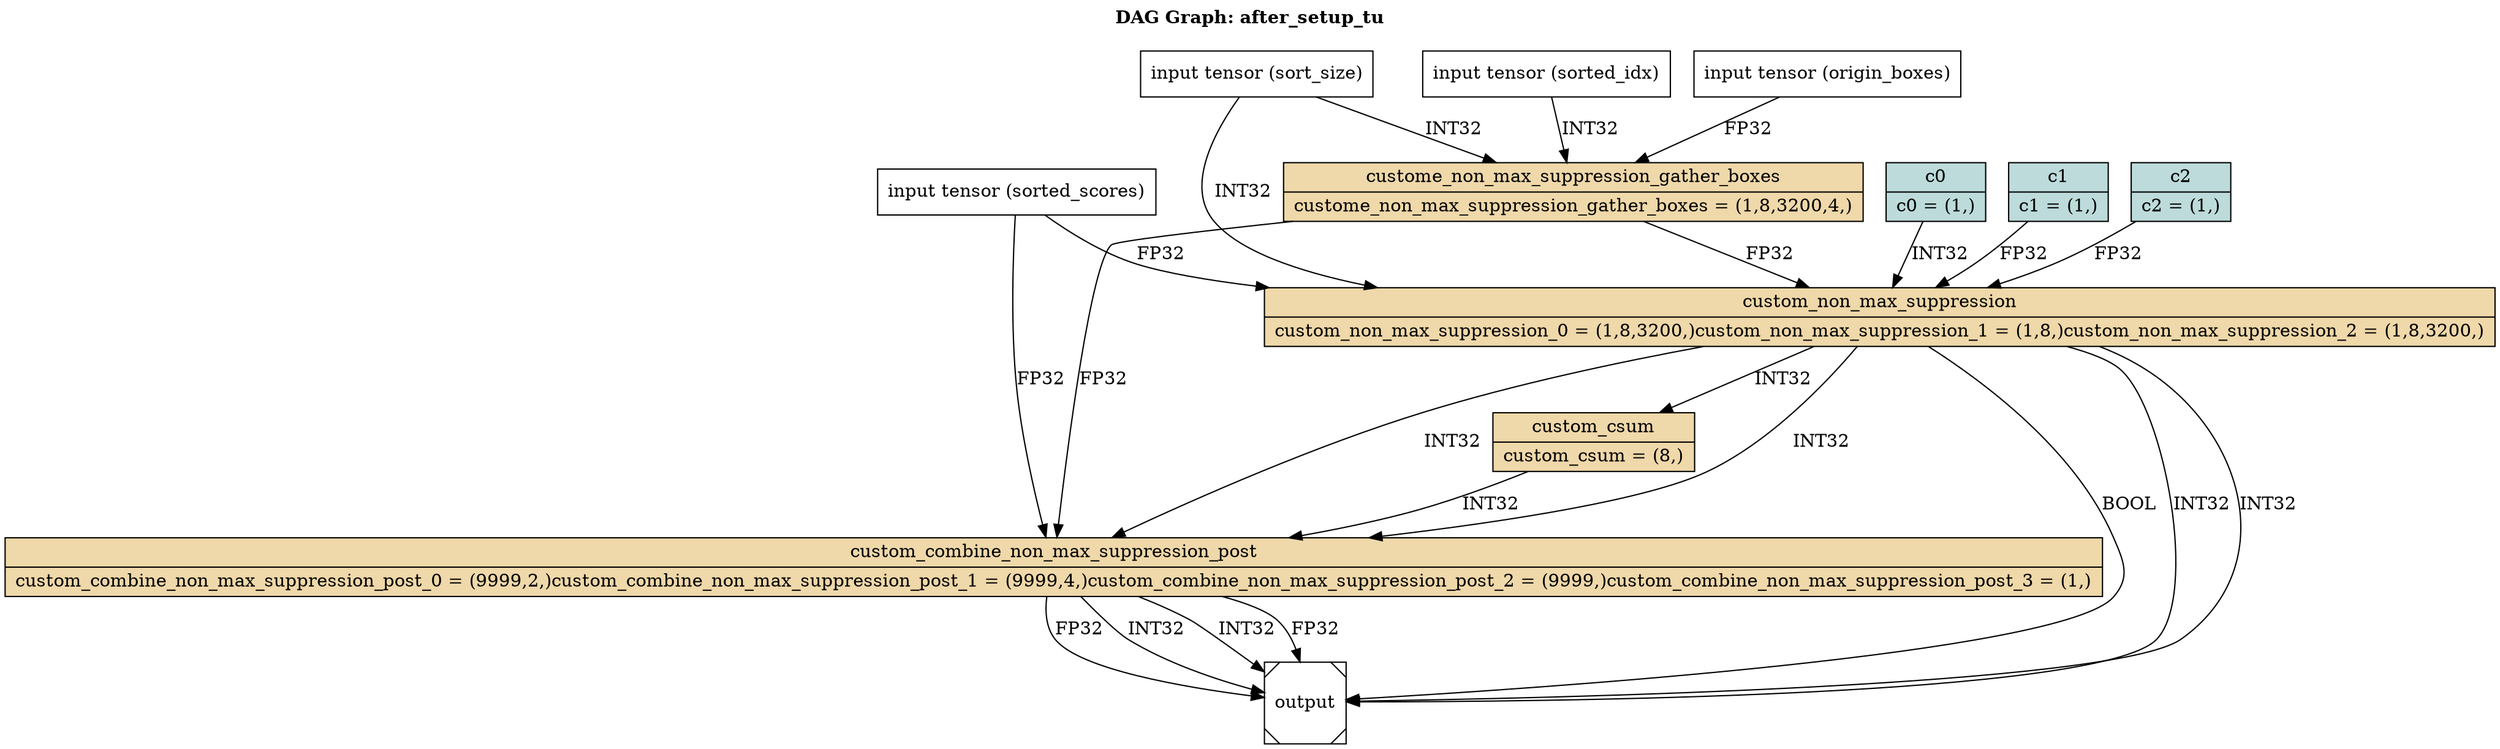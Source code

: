 digraph G {
labelloc="t";
label=<<b>DAG Graph: after_setup_tu</b><br/><br/>>;
tensor_0x31e0c70 [label="{c0|{c0 = (1,)}}", style="solid,filled", fontcolor="#000000", color="#000000", shape="record", fillcolor="#bddbdb" ];
tensor_0x21b0eb0 [label="{c1|{c1 = (1,)}}", style="solid,filled", fontcolor="#000000", color="#000000", shape="record", fillcolor="#bddbdb" ];
tensor_0x31d5660 [label="{c2|{c2 = (1,)}}", style="solid,filled", fontcolor="#000000", color="#000000", shape="record", fillcolor="#bddbdb" ];
tensor_0x31d8240 [label="input tensor (sorted_idx)", shape="box", fillcolor="#ffffff" ];
tensor_0x31d8ba0 [label="input tensor (sorted_scores)", shape="box", fillcolor="#ffffff" ];
tensor_0x31d9f90 [label="input tensor (origin_boxes)", shape="box", fillcolor="#ffffff" ];
tensor_0x30db5c0 [label="input tensor (sort_size)", shape="box", fillcolor="#ffffff" ];
node_0x31d9b30 [label="{custome_non_max_suppression_gather_boxes|{custome_non_max_suppression_gather_boxes = (1,8,3200,4,)}}", style="solid,filled", fontcolor="#000000", color="#000000", shape="record", fillcolor="#efd8a9" ];
node_0x21e7dc0 [label="{custom_non_max_suppression|{custom_non_max_suppression_0 = (1,8,3200,)custom_non_max_suppression_1 = (1,8,)custom_non_max_suppression_2 = (1,8,3200,)}}", style="solid,filled", fontcolor="#000000", color="#000000", shape="record", fillcolor="#efd8a9" ];
node_0x31de260 [label="{custom_csum|{custom_csum = (8,)}}", style="solid,filled", fontcolor="#000000", color="#000000", shape="record", fillcolor="#efd8a9" ];
node_0x2eeadf0 [label="{custom_combine_non_max_suppression_post|{custom_combine_non_max_suppression_post_0 = (9999,2,)custom_combine_non_max_suppression_post_1 = (9999,4,)custom_combine_non_max_suppression_post_2 = (9999,)custom_combine_non_max_suppression_post_3 = (1,)}}", style="solid,filled", fontcolor="#000000", color="#000000", shape="record", fillcolor="#efd8a9" ];
node_output [label="output", shape="Msquare" ];
tensor_0x31d9f90 -> node_0x31d9b30 [label="FP32", color="#000000"]
tensor_0x31d8240 -> node_0x31d9b30 [label="INT32", color="#000000"]
tensor_0x30db5c0 -> node_0x31d9b30 [label="INT32", color="#000000"]
node_0x31d9b30 -> node_0x21e7dc0 [label="FP32", color="#000000"]
tensor_0x31d8ba0 -> node_0x21e7dc0 [label="FP32", color="#000000"]
tensor_0x31e0c70 -> node_0x21e7dc0 [label="INT32", color="#000000"]
tensor_0x21b0eb0 -> node_0x21e7dc0 [label="FP32", color="#000000"]
tensor_0x31d5660 -> node_0x21e7dc0 [label="FP32", color="#000000"]
tensor_0x30db5c0 -> node_0x21e7dc0 [label="INT32", color="#000000"]
node_0x21e7dc0 -> node_output [label="INT32", color="#000000"]
node_0x21e7dc0 -> node_output [label="INT32", color="#000000"]
node_0x21e7dc0 -> node_output [label="BOOL", color="#000000"]
node_0x21e7dc0 -> node_0x31de260 [label="INT32", color="#000000"]
node_0x31d9b30 -> node_0x2eeadf0 [label="FP32", color="#000000"]
tensor_0x31d8ba0 -> node_0x2eeadf0 [label="FP32", color="#000000"]
node_0x21e7dc0 -> node_0x2eeadf0 [label="INT32", color="#000000"]
node_0x21e7dc0 -> node_0x2eeadf0 [label="INT32", color="#000000"]
node_0x31de260 -> node_0x2eeadf0 [label="INT32", color="#000000"]
node_0x2eeadf0 -> node_output [label="INT32", color="#000000"]
node_0x2eeadf0 -> node_output [label="FP32", color="#000000"]
node_0x2eeadf0 -> node_output [label="FP32", color="#000000"]
node_0x2eeadf0 -> node_output [label="INT32", color="#000000"]
}
